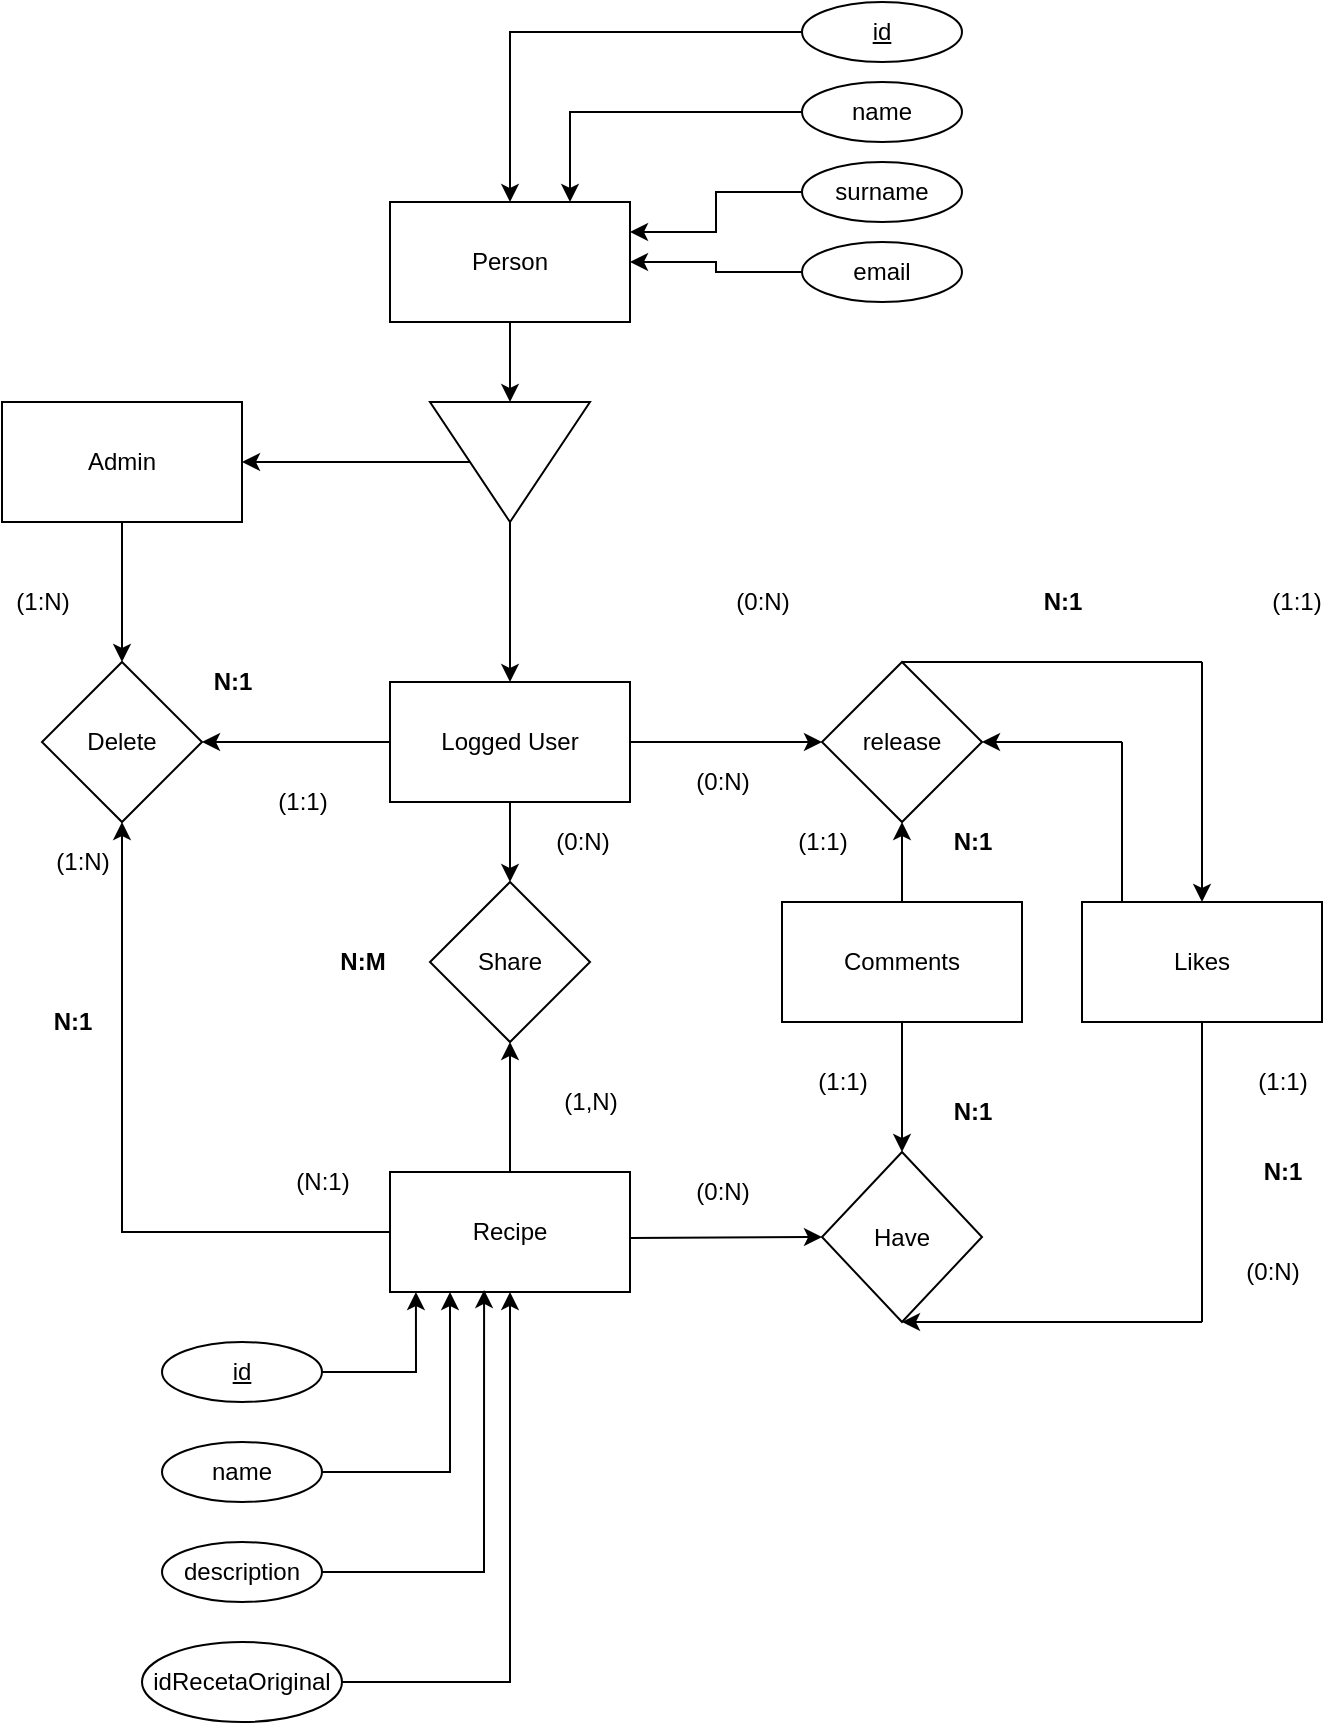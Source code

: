 <mxfile version="15.8.4" type="device"><diagram id="NyJ1wqkzkEy6miSO5Z6n" name="Página-1"><mxGraphModel dx="819" dy="545" grid="1" gridSize="10" guides="1" tooltips="1" connect="1" arrows="1" fold="1" page="1" pageScale="1" pageWidth="827" pageHeight="1169" math="0" shadow="0"><root><mxCell id="0"/><mxCell id="1" parent="0"/><mxCell id="R9XWxRW5knfSzRwDGFSc-41" style="edgeStyle=orthogonalEdgeStyle;rounded=0;orthogonalLoop=1;jettySize=auto;html=1;entryX=1;entryY=0.5;entryDx=0;entryDy=0;fontColor=#000000;" parent="1" source="uB1AKnjhrOZRwCDoNDHc-1" target="uB1AKnjhrOZRwCDoNDHc-42" edge="1"><mxGeometry relative="1" as="geometry"/></mxCell><mxCell id="R9XWxRW5knfSzRwDGFSc-44" style="edgeStyle=orthogonalEdgeStyle;rounded=0;orthogonalLoop=1;jettySize=auto;html=1;entryX=0.5;entryY=0;entryDx=0;entryDy=0;fontColor=#000000;" parent="1" source="uB1AKnjhrOZRwCDoNDHc-1" target="uB1AKnjhrOZRwCDoNDHc-13" edge="1"><mxGeometry relative="1" as="geometry"/></mxCell><mxCell id="R9XWxRW5knfSzRwDGFSc-46" style="edgeStyle=orthogonalEdgeStyle;rounded=0;orthogonalLoop=1;jettySize=auto;html=1;entryX=0;entryY=0.5;entryDx=0;entryDy=0;fontColor=#000000;" parent="1" source="uB1AKnjhrOZRwCDoNDHc-1" target="uB1AKnjhrOZRwCDoNDHc-12" edge="1"><mxGeometry relative="1" as="geometry"/></mxCell><mxCell id="uB1AKnjhrOZRwCDoNDHc-1" value="Logged User" style="rounded=0;whiteSpace=wrap;html=1;" parent="1" vertex="1"><mxGeometry x="354" y="360" width="120" height="60" as="geometry"/></mxCell><mxCell id="uB1AKnjhrOZRwCDoNDHc-12" value="release" style="rhombus;whiteSpace=wrap;html=1;" parent="1" vertex="1"><mxGeometry x="570" y="350" width="80" height="80" as="geometry"/></mxCell><mxCell id="uB1AKnjhrOZRwCDoNDHc-13" value="Share" style="rhombus;whiteSpace=wrap;html=1;" parent="1" vertex="1"><mxGeometry x="374" y="460" width="80" height="80" as="geometry"/></mxCell><mxCell id="R9XWxRW5knfSzRwDGFSc-47" style="edgeStyle=orthogonalEdgeStyle;rounded=0;orthogonalLoop=1;jettySize=auto;html=1;fontColor=#000000;" parent="1" source="uB1AKnjhrOZRwCDoNDHc-14" target="uB1AKnjhrOZRwCDoNDHc-12" edge="1"><mxGeometry relative="1" as="geometry"/></mxCell><mxCell id="R9XWxRW5knfSzRwDGFSc-48" style="edgeStyle=orthogonalEdgeStyle;rounded=0;orthogonalLoop=1;jettySize=auto;html=1;entryX=0.5;entryY=0;entryDx=0;entryDy=0;fontColor=#000000;" parent="1" source="uB1AKnjhrOZRwCDoNDHc-14" target="uB1AKnjhrOZRwCDoNDHc-16" edge="1"><mxGeometry relative="1" as="geometry"/></mxCell><mxCell id="uB1AKnjhrOZRwCDoNDHc-14" value="Comments" style="rounded=0;whiteSpace=wrap;html=1;" parent="1" vertex="1"><mxGeometry x="550" y="470" width="120" height="60" as="geometry"/></mxCell><mxCell id="uB1AKnjhrOZRwCDoNDHc-16" value="Have" style="rhombus;whiteSpace=wrap;html=1;" parent="1" vertex="1"><mxGeometry x="570" y="595" width="80" height="85" as="geometry"/></mxCell><mxCell id="uB1AKnjhrOZRwCDoNDHc-22" value="(0:N)" style="text;html=1;align=center;verticalAlign=middle;resizable=0;points=[];autosize=1;strokeColor=none;fillColor=none;" parent="1" vertex="1"><mxGeometry x="500" y="400" width="40" height="20" as="geometry"/></mxCell><mxCell id="uB1AKnjhrOZRwCDoNDHc-25" value="(1,N)" style="text;html=1;align=center;verticalAlign=middle;resizable=0;points=[];autosize=1;strokeColor=none;fillColor=none;" parent="1" vertex="1"><mxGeometry x="434" y="560" width="40" height="20" as="geometry"/></mxCell><mxCell id="R9XWxRW5knfSzRwDGFSc-43" style="edgeStyle=orthogonalEdgeStyle;rounded=0;orthogonalLoop=1;jettySize=auto;html=1;entryX=0.5;entryY=1;entryDx=0;entryDy=0;fontColor=#000000;" parent="1" source="uB1AKnjhrOZRwCDoNDHc-27" target="uB1AKnjhrOZRwCDoNDHc-42" edge="1"><mxGeometry relative="1" as="geometry"/></mxCell><mxCell id="R9XWxRW5knfSzRwDGFSc-45" style="edgeStyle=orthogonalEdgeStyle;rounded=0;orthogonalLoop=1;jettySize=auto;html=1;entryX=0.5;entryY=1;entryDx=0;entryDy=0;fontColor=#000000;" parent="1" source="uB1AKnjhrOZRwCDoNDHc-27" target="uB1AKnjhrOZRwCDoNDHc-13" edge="1"><mxGeometry relative="1" as="geometry"/></mxCell><mxCell id="uB1AKnjhrOZRwCDoNDHc-27" value="Recipe" style="rounded=0;whiteSpace=wrap;html=1;" parent="1" vertex="1"><mxGeometry x="354" y="605" width="120" height="60" as="geometry"/></mxCell><mxCell id="uB1AKnjhrOZRwCDoNDHc-41" value="Admin" style="rounded=0;whiteSpace=wrap;html=1;" parent="1" vertex="1"><mxGeometry x="160" y="220" width="120" height="60" as="geometry"/></mxCell><mxCell id="uB1AKnjhrOZRwCDoNDHc-42" value="Delete" style="rhombus;whiteSpace=wrap;html=1;" parent="1" vertex="1"><mxGeometry x="180" y="350" width="80" height="80" as="geometry"/></mxCell><mxCell id="uB1AKnjhrOZRwCDoNDHc-52" value="(1:N)" style="text;html=1;align=center;verticalAlign=middle;resizable=0;points=[];autosize=1;strokeColor=none;fillColor=none;" parent="1" vertex="1"><mxGeometry x="160" y="310" width="40" height="20" as="geometry"/></mxCell><mxCell id="R9XWxRW5knfSzRwDGFSc-9" value="Person" style="rounded=0;whiteSpace=wrap;html=1;" parent="1" vertex="1"><mxGeometry x="354" y="120" width="120" height="60" as="geometry"/></mxCell><mxCell id="R9XWxRW5knfSzRwDGFSc-10" value="" style="triangle;whiteSpace=wrap;html=1;direction=south;" parent="1" vertex="1"><mxGeometry x="374" y="220" width="80" height="60" as="geometry"/></mxCell><mxCell id="R9XWxRW5knfSzRwDGFSc-11" value="" style="endArrow=classic;html=1;rounded=0;exitX=1;exitY=0.5;exitDx=0;exitDy=0;entryX=0.5;entryY=0;entryDx=0;entryDy=0;" parent="1" source="R9XWxRW5knfSzRwDGFSc-10" target="uB1AKnjhrOZRwCDoNDHc-1" edge="1"><mxGeometry width="50" height="50" relative="1" as="geometry"><mxPoint x="390" y="310" as="sourcePoint"/><mxPoint x="440" y="260" as="targetPoint"/></mxGeometry></mxCell><mxCell id="R9XWxRW5knfSzRwDGFSc-12" value="" style="endArrow=classic;html=1;rounded=0;exitX=0.5;exitY=1;exitDx=0;exitDy=0;entryX=1;entryY=0.5;entryDx=0;entryDy=0;" parent="1" source="R9XWxRW5knfSzRwDGFSc-10" target="uB1AKnjhrOZRwCDoNDHc-41" edge="1"><mxGeometry width="50" height="50" relative="1" as="geometry"><mxPoint x="390" y="310" as="sourcePoint"/><mxPoint x="440" y="260" as="targetPoint"/></mxGeometry></mxCell><mxCell id="R9XWxRW5knfSzRwDGFSc-13" value="" style="endArrow=classic;html=1;rounded=0;exitX=0.5;exitY=1;exitDx=0;exitDy=0;" parent="1" source="R9XWxRW5knfSzRwDGFSc-9" target="R9XWxRW5knfSzRwDGFSc-10" edge="1"><mxGeometry width="50" height="50" relative="1" as="geometry"><mxPoint x="390" y="310" as="sourcePoint"/><mxPoint x="440" y="260" as="targetPoint"/></mxGeometry></mxCell><mxCell id="R9XWxRW5knfSzRwDGFSc-26" value="&lt;b&gt;N:1&lt;/b&gt;" style="text;html=1;align=center;verticalAlign=middle;resizable=0;points=[];autosize=1;strokeColor=none;fillColor=none;" parent="1" vertex="1"><mxGeometry x="260" y="350" width="30" height="20" as="geometry"/></mxCell><mxCell id="R9XWxRW5knfSzRwDGFSc-29" value="(1:N)" style="text;html=1;align=center;verticalAlign=middle;resizable=0;points=[];autosize=1;strokeColor=none;fillColor=none;" parent="1" vertex="1"><mxGeometry x="180" y="440" width="40" height="20" as="geometry"/></mxCell><mxCell id="R9XWxRW5knfSzRwDGFSc-30" value="(1:1)" style="text;html=1;align=center;verticalAlign=middle;resizable=0;points=[];autosize=1;strokeColor=none;fillColor=none;fontColor=#000000;" parent="1" vertex="1"><mxGeometry x="290" y="410" width="40" height="20" as="geometry"/></mxCell><mxCell id="R9XWxRW5knfSzRwDGFSc-31" value="(N:1)" style="text;html=1;align=center;verticalAlign=middle;resizable=0;points=[];autosize=1;strokeColor=none;fillColor=none;fontColor=#000000;" parent="1" vertex="1"><mxGeometry x="300" y="600" width="40" height="20" as="geometry"/></mxCell><mxCell id="R9XWxRW5knfSzRwDGFSc-32" value="&lt;b&gt;N:1&lt;/b&gt;" style="text;html=1;align=center;verticalAlign=middle;resizable=0;points=[];autosize=1;strokeColor=none;fillColor=none;fontColor=#000000;" parent="1" vertex="1"><mxGeometry x="180" y="520" width="30" height="20" as="geometry"/></mxCell><mxCell id="R9XWxRW5knfSzRwDGFSc-33" value="(1:1)" style="text;html=1;align=center;verticalAlign=middle;resizable=0;points=[];autosize=1;strokeColor=none;fillColor=none;fontColor=#000000;" parent="1" vertex="1"><mxGeometry x="550" y="430" width="40" height="20" as="geometry"/></mxCell><mxCell id="R9XWxRW5knfSzRwDGFSc-34" value="&lt;b&gt;N:1&lt;/b&gt;" style="text;html=1;align=center;verticalAlign=middle;resizable=0;points=[];autosize=1;strokeColor=none;fillColor=none;fontColor=#000000;" parent="1" vertex="1"><mxGeometry x="630" y="430" width="30" height="20" as="geometry"/></mxCell><mxCell id="R9XWxRW5knfSzRwDGFSc-35" value="(0:N)" style="text;html=1;align=center;verticalAlign=middle;resizable=0;points=[];autosize=1;strokeColor=none;fillColor=none;fontColor=#000000;" parent="1" vertex="1"><mxGeometry x="500" y="605" width="40" height="20" as="geometry"/></mxCell><mxCell id="R9XWxRW5knfSzRwDGFSc-36" value="(1:1)" style="text;html=1;align=center;verticalAlign=middle;resizable=0;points=[];autosize=1;strokeColor=none;fillColor=none;fontColor=#000000;" parent="1" vertex="1"><mxGeometry x="560" y="550" width="40" height="20" as="geometry"/></mxCell><mxCell id="R9XWxRW5knfSzRwDGFSc-37" value="&lt;b&gt;N:1&lt;/b&gt;" style="text;html=1;align=center;verticalAlign=middle;resizable=0;points=[];autosize=1;strokeColor=none;fillColor=none;fontColor=#000000;" parent="1" vertex="1"><mxGeometry x="630" y="565" width="30" height="20" as="geometry"/></mxCell><mxCell id="R9XWxRW5knfSzRwDGFSc-38" value="(0:N)" style="text;html=1;align=center;verticalAlign=middle;resizable=0;points=[];autosize=1;strokeColor=none;fillColor=none;fontColor=#000000;" parent="1" vertex="1"><mxGeometry x="430" y="430" width="40" height="20" as="geometry"/></mxCell><mxCell id="R9XWxRW5knfSzRwDGFSc-39" value="&lt;b&gt;N:M&lt;/b&gt;" style="text;html=1;align=center;verticalAlign=middle;resizable=0;points=[];autosize=1;strokeColor=none;fillColor=none;fontColor=#000000;" parent="1" vertex="1"><mxGeometry x="320" y="490" width="40" height="20" as="geometry"/></mxCell><mxCell id="R9XWxRW5knfSzRwDGFSc-40" value="" style="endArrow=classic;html=1;rounded=0;fontColor=#000000;exitX=0.5;exitY=1;exitDx=0;exitDy=0;" parent="1" source="uB1AKnjhrOZRwCDoNDHc-41" edge="1"><mxGeometry width="50" height="50" relative="1" as="geometry"><mxPoint x="170" y="400" as="sourcePoint"/><mxPoint x="220" y="350" as="targetPoint"/></mxGeometry></mxCell><mxCell id="M1-BEtQ1ure0a-mtkPba-15" style="edgeStyle=orthogonalEdgeStyle;rounded=0;orthogonalLoop=1;jettySize=auto;html=1;entryX=0.5;entryY=0;entryDx=0;entryDy=0;" edge="1" parent="1" source="M1-BEtQ1ure0a-mtkPba-5" target="R9XWxRW5knfSzRwDGFSc-9"><mxGeometry relative="1" as="geometry"/></mxCell><mxCell id="M1-BEtQ1ure0a-mtkPba-5" value="&lt;u&gt;id&lt;/u&gt;" style="ellipse;whiteSpace=wrap;html=1;" vertex="1" parent="1"><mxGeometry x="560" y="20" width="80" height="30" as="geometry"/></mxCell><mxCell id="M1-BEtQ1ure0a-mtkPba-19" style="edgeStyle=orthogonalEdgeStyle;rounded=0;orthogonalLoop=1;jettySize=auto;html=1;entryX=0.75;entryY=0;entryDx=0;entryDy=0;" edge="1" parent="1" source="M1-BEtQ1ure0a-mtkPba-6" target="R9XWxRW5knfSzRwDGFSc-9"><mxGeometry relative="1" as="geometry"/></mxCell><mxCell id="M1-BEtQ1ure0a-mtkPba-6" value="name" style="ellipse;whiteSpace=wrap;html=1;" vertex="1" parent="1"><mxGeometry x="560" y="60" width="80" height="30" as="geometry"/></mxCell><mxCell id="M1-BEtQ1ure0a-mtkPba-17" style="edgeStyle=orthogonalEdgeStyle;rounded=0;orthogonalLoop=1;jettySize=auto;html=1;entryX=1;entryY=0.25;entryDx=0;entryDy=0;" edge="1" parent="1" source="M1-BEtQ1ure0a-mtkPba-7" target="R9XWxRW5knfSzRwDGFSc-9"><mxGeometry relative="1" as="geometry"/></mxCell><mxCell id="M1-BEtQ1ure0a-mtkPba-7" value="surname" style="ellipse;whiteSpace=wrap;html=1;" vertex="1" parent="1"><mxGeometry x="560" y="100" width="80" height="30" as="geometry"/></mxCell><mxCell id="M1-BEtQ1ure0a-mtkPba-18" style="edgeStyle=orthogonalEdgeStyle;rounded=0;orthogonalLoop=1;jettySize=auto;html=1;entryX=1;entryY=0.5;entryDx=0;entryDy=0;" edge="1" parent="1" source="M1-BEtQ1ure0a-mtkPba-8" target="R9XWxRW5knfSzRwDGFSc-9"><mxGeometry relative="1" as="geometry"/></mxCell><mxCell id="M1-BEtQ1ure0a-mtkPba-8" value="email" style="ellipse;whiteSpace=wrap;html=1;" vertex="1" parent="1"><mxGeometry x="560" y="140" width="80" height="30" as="geometry"/></mxCell><mxCell id="M1-BEtQ1ure0a-mtkPba-24" style="edgeStyle=orthogonalEdgeStyle;rounded=0;orthogonalLoop=1;jettySize=auto;html=1;entryX=0.108;entryY=1;entryDx=0;entryDy=0;entryPerimeter=0;" edge="1" parent="1" source="M1-BEtQ1ure0a-mtkPba-20" target="uB1AKnjhrOZRwCDoNDHc-27"><mxGeometry relative="1" as="geometry"/></mxCell><mxCell id="M1-BEtQ1ure0a-mtkPba-20" value="&lt;u&gt;id&lt;/u&gt;" style="ellipse;whiteSpace=wrap;html=1;" vertex="1" parent="1"><mxGeometry x="240" y="690" width="80" height="30" as="geometry"/></mxCell><mxCell id="M1-BEtQ1ure0a-mtkPba-25" style="edgeStyle=orthogonalEdgeStyle;rounded=0;orthogonalLoop=1;jettySize=auto;html=1;entryX=0.25;entryY=1;entryDx=0;entryDy=0;" edge="1" parent="1" source="M1-BEtQ1ure0a-mtkPba-21" target="uB1AKnjhrOZRwCDoNDHc-27"><mxGeometry relative="1" as="geometry"/></mxCell><mxCell id="M1-BEtQ1ure0a-mtkPba-21" value="name" style="ellipse;whiteSpace=wrap;html=1;" vertex="1" parent="1"><mxGeometry x="240" y="740" width="80" height="30" as="geometry"/></mxCell><mxCell id="M1-BEtQ1ure0a-mtkPba-26" style="edgeStyle=orthogonalEdgeStyle;rounded=0;orthogonalLoop=1;jettySize=auto;html=1;entryX=0.392;entryY=0.983;entryDx=0;entryDy=0;entryPerimeter=0;" edge="1" parent="1" source="M1-BEtQ1ure0a-mtkPba-22" target="uB1AKnjhrOZRwCDoNDHc-27"><mxGeometry relative="1" as="geometry"/></mxCell><mxCell id="M1-BEtQ1ure0a-mtkPba-22" value="description" style="ellipse;whiteSpace=wrap;html=1;" vertex="1" parent="1"><mxGeometry x="240" y="790" width="80" height="30" as="geometry"/></mxCell><mxCell id="M1-BEtQ1ure0a-mtkPba-27" style="edgeStyle=orthogonalEdgeStyle;rounded=0;orthogonalLoop=1;jettySize=auto;html=1;entryX=0.5;entryY=1;entryDx=0;entryDy=0;" edge="1" parent="1" source="M1-BEtQ1ure0a-mtkPba-23" target="uB1AKnjhrOZRwCDoNDHc-27"><mxGeometry relative="1" as="geometry"/></mxCell><mxCell id="M1-BEtQ1ure0a-mtkPba-23" value="idRecetaOriginal" style="ellipse;whiteSpace=wrap;html=1;" vertex="1" parent="1"><mxGeometry x="230" y="840" width="100" height="40" as="geometry"/></mxCell><mxCell id="M1-BEtQ1ure0a-mtkPba-28" value="Likes" style="rounded=0;whiteSpace=wrap;html=1;" vertex="1" parent="1"><mxGeometry x="700" y="470" width="120" height="60" as="geometry"/></mxCell><mxCell id="M1-BEtQ1ure0a-mtkPba-32" value="" style="endArrow=classic;html=1;rounded=0;entryX=0.5;entryY=0;entryDx=0;entryDy=0;" edge="1" parent="1" target="M1-BEtQ1ure0a-mtkPba-28"><mxGeometry width="50" height="50" relative="1" as="geometry"><mxPoint x="760" y="350" as="sourcePoint"/><mxPoint x="800" y="400" as="targetPoint"/></mxGeometry></mxCell><mxCell id="M1-BEtQ1ure0a-mtkPba-34" value="" style="endArrow=none;html=1;rounded=0;" edge="1" parent="1"><mxGeometry width="50" height="50" relative="1" as="geometry"><mxPoint x="760" y="680" as="sourcePoint"/><mxPoint x="760" y="530" as="targetPoint"/></mxGeometry></mxCell><mxCell id="M1-BEtQ1ure0a-mtkPba-36" value="" style="endArrow=classic;html=1;rounded=0;entryX=0.5;entryY=1;entryDx=0;entryDy=0;" edge="1" parent="1" target="uB1AKnjhrOZRwCDoNDHc-16"><mxGeometry width="50" height="50" relative="1" as="geometry"><mxPoint x="760" y="680" as="sourcePoint"/><mxPoint x="810" y="620" as="targetPoint"/></mxGeometry></mxCell><mxCell id="M1-BEtQ1ure0a-mtkPba-37" value="" style="endArrow=classic;html=1;rounded=0;entryX=0;entryY=0.5;entryDx=0;entryDy=0;" edge="1" parent="1" target="uB1AKnjhrOZRwCDoNDHc-16"><mxGeometry width="50" height="50" relative="1" as="geometry"><mxPoint x="474" y="638" as="sourcePoint"/><mxPoint x="524" y="595" as="targetPoint"/></mxGeometry></mxCell><mxCell id="M1-BEtQ1ure0a-mtkPba-39" value="(1:1)" style="text;html=1;align=center;verticalAlign=middle;resizable=0;points=[];autosize=1;strokeColor=none;fillColor=none;" vertex="1" parent="1"><mxGeometry x="780" y="550" width="40" height="20" as="geometry"/></mxCell><mxCell id="M1-BEtQ1ure0a-mtkPba-40" value="(0:N)" style="text;html=1;align=center;verticalAlign=middle;resizable=0;points=[];autosize=1;strokeColor=none;fillColor=none;" vertex="1" parent="1"><mxGeometry x="775" y="645" width="40" height="20" as="geometry"/></mxCell><mxCell id="M1-BEtQ1ure0a-mtkPba-41" value="&lt;b&gt;N:1&lt;/b&gt;" style="text;html=1;align=center;verticalAlign=middle;resizable=0;points=[];autosize=1;strokeColor=none;fillColor=none;" vertex="1" parent="1"><mxGeometry x="785" y="595" width="30" height="20" as="geometry"/></mxCell><mxCell id="M1-BEtQ1ure0a-mtkPba-42" value="" style="endArrow=none;html=1;rounded=0;exitX=0.5;exitY=0;exitDx=0;exitDy=0;" edge="1" parent="1" source="uB1AKnjhrOZRwCDoNDHc-12"><mxGeometry width="50" height="50" relative="1" as="geometry"><mxPoint x="710" y="400" as="sourcePoint"/><mxPoint x="760" y="350" as="targetPoint"/></mxGeometry></mxCell><mxCell id="M1-BEtQ1ure0a-mtkPba-44" value="" style="endArrow=none;html=1;rounded=0;" edge="1" parent="1"><mxGeometry width="50" height="50" relative="1" as="geometry"><mxPoint x="720" y="470" as="sourcePoint"/><mxPoint x="720" y="390" as="targetPoint"/></mxGeometry></mxCell><mxCell id="M1-BEtQ1ure0a-mtkPba-45" value="" style="endArrow=classic;html=1;rounded=0;" edge="1" parent="1"><mxGeometry width="50" height="50" relative="1" as="geometry"><mxPoint x="720" y="390" as="sourcePoint"/><mxPoint x="650" y="390" as="targetPoint"/></mxGeometry></mxCell><mxCell id="M1-BEtQ1ure0a-mtkPba-46" value="(0:N)" style="text;html=1;align=center;verticalAlign=middle;resizable=0;points=[];autosize=1;strokeColor=none;fillColor=none;" vertex="1" parent="1"><mxGeometry x="520" y="310" width="40" height="20" as="geometry"/></mxCell><mxCell id="M1-BEtQ1ure0a-mtkPba-47" value="(1:1)" style="text;html=1;align=center;verticalAlign=middle;resizable=0;points=[];autosize=1;strokeColor=none;fillColor=none;" vertex="1" parent="1"><mxGeometry x="787" y="310" width="40" height="20" as="geometry"/></mxCell><mxCell id="M1-BEtQ1ure0a-mtkPba-48" value="&lt;b&gt;N:1&lt;/b&gt;" style="text;html=1;align=center;verticalAlign=middle;resizable=0;points=[];autosize=1;strokeColor=none;fillColor=none;" vertex="1" parent="1"><mxGeometry x="675" y="310" width="30" height="20" as="geometry"/></mxCell></root></mxGraphModel></diagram></mxfile>